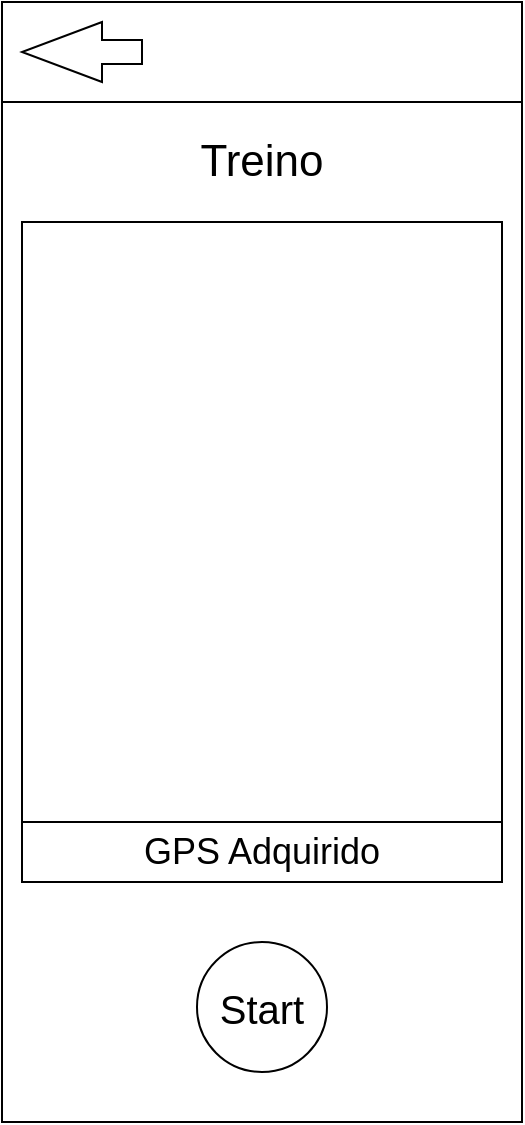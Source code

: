 <mxfile version="15.3.8" type="device"><diagram id="Ympfw6TDAeUIQg3aviYp" name="Page-1"><mxGraphModel dx="1422" dy="794" grid="1" gridSize="10" guides="1" tooltips="1" connect="1" arrows="1" fold="1" page="1" pageScale="1" pageWidth="827" pageHeight="1169" math="0" shadow="0"><root><mxCell id="0"/><mxCell id="1" parent="0"/><mxCell id="stZKdTDXSeTJPusdR-f_-1" value="" style="rounded=0;whiteSpace=wrap;html=1;" parent="1" vertex="1"><mxGeometry x="40" y="40" width="260" height="560" as="geometry"/></mxCell><mxCell id="GOVpLha1Pa8c-CNVcwbZ-4" value="" style="rounded=0;whiteSpace=wrap;html=1;" vertex="1" parent="1"><mxGeometry x="40" y="40" width="260" height="50" as="geometry"/></mxCell><mxCell id="stZKdTDXSeTJPusdR-f_-14" value="&lt;font style=&quot;font-size: 18px&quot;&gt;GPS Adquirido&lt;/font&gt;" style="rounded=0;whiteSpace=wrap;html=1;align=center;" parent="1" vertex="1"><mxGeometry x="50" y="450" width="240" height="30" as="geometry"/></mxCell><mxCell id="stZKdTDXSeTJPusdR-f_-17" value="" style="html=1;shadow=0;dashed=0;align=center;verticalAlign=middle;shape=mxgraph.arrows2.arrow;dy=0.6;dx=40;flipH=1;notch=0;" parent="1" vertex="1"><mxGeometry x="50" y="50" width="60" height="30" as="geometry"/></mxCell><mxCell id="GOVpLha1Pa8c-CNVcwbZ-1" value="" style="ellipse;whiteSpace=wrap;html=1;aspect=fixed;" vertex="1" parent="1"><mxGeometry x="137.5" y="510" width="65" height="65" as="geometry"/></mxCell><mxCell id="GOVpLha1Pa8c-CNVcwbZ-2" value="" style="rounded=0;whiteSpace=wrap;html=1;" vertex="1" parent="1"><mxGeometry x="50" y="150" width="240" height="300" as="geometry"/></mxCell><mxCell id="GOVpLha1Pa8c-CNVcwbZ-3" value="&lt;font style=&quot;font-size: 20px&quot;&gt;Start&lt;/font&gt;" style="text;html=1;strokeColor=none;fillColor=none;align=center;verticalAlign=middle;whiteSpace=wrap;rounded=0;" vertex="1" parent="1"><mxGeometry x="150" y="532.5" width="40" height="20" as="geometry"/></mxCell><mxCell id="GOVpLha1Pa8c-CNVcwbZ-5" value="&lt;font style=&quot;font-size: 22px&quot;&gt;Treino&lt;/font&gt;" style="text;html=1;strokeColor=none;fillColor=none;align=center;verticalAlign=middle;whiteSpace=wrap;rounded=0;" vertex="1" parent="1"><mxGeometry x="140" y="110" width="60" height="20" as="geometry"/></mxCell></root></mxGraphModel></diagram></mxfile>